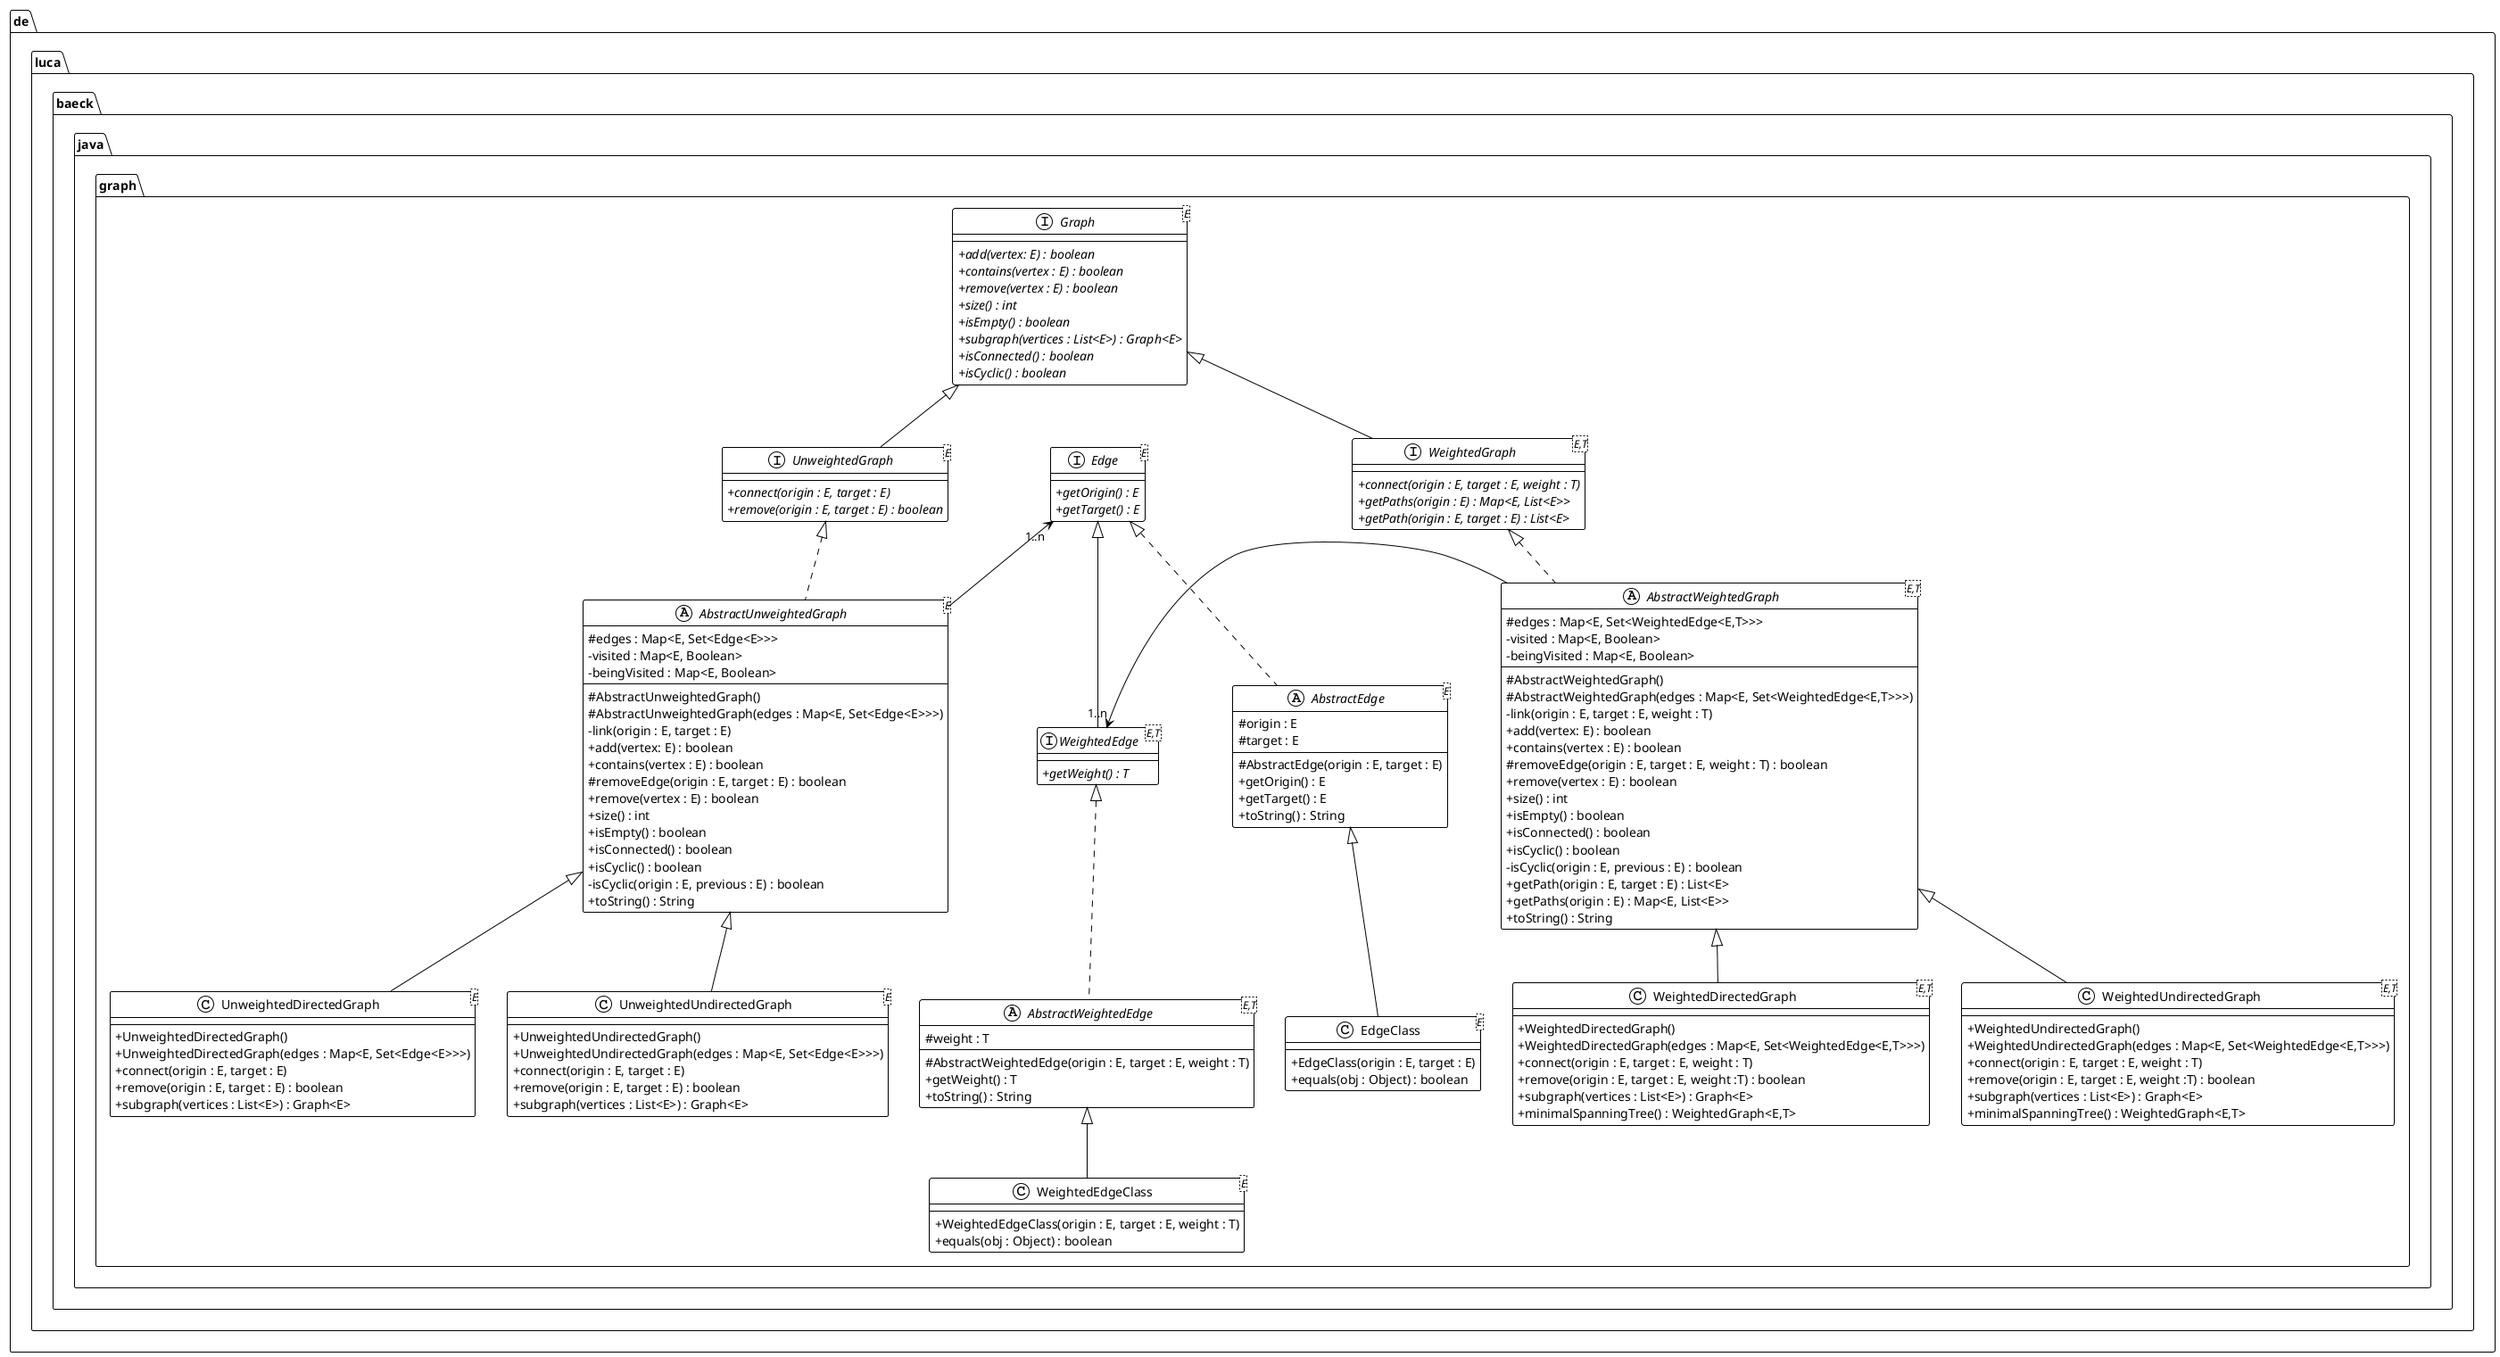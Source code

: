 @startuml graph

!theme plain
skinparam classAttributeIconSize 0

package de.luca.baeck.java.graph {

    interface Graph<E> {

        + {abstract} add(vertex: E) : boolean
        + {abstract} contains(vertex : E) : boolean
        + {abstract} remove(vertex : E) : boolean
        + {abstract} size() : int 
        + {abstract} isEmpty() : boolean
        + {abstract} subgraph(vertices : List<E>) : Graph<E>
        + {abstract} isConnected() : boolean
        + {abstract} isCyclic() : boolean 

    }

    interface UnweightedGraph<E> {

        + {abstract} connect(origin : E, target : E)
        + {abstract} remove(origin : E, target : E) : boolean

    }

    interface WeightedGraph<E,T> {

        + {abstract} connect(origin : E, target : E, weight : T)
        + {abstract} getPaths(origin : E) : Map<E, List<E>>
        + {abstract} getPath(origin : E, target : E) : List<E>

    }

    abstract AbstractWeightedGraph<E,T> {

        # edges : Map<E, Set<WeightedEdge<E,T>>>
        - visited : Map<E, Boolean>
        - beingVisited : Map<E, Boolean>

        # AbstractWeightedGraph()
        # AbstractWeightedGraph(edges : Map<E, Set<WeightedEdge<E,T>>>)
        - link(origin : E, target : E, weight : T)
        + add(vertex: E) : boolean
        + contains(vertex : E) : boolean
        # removeEdge(origin : E, target : E, weight : T) : boolean
        + remove(vertex : E) : boolean
        + size() : int 
        + isEmpty() : boolean
        + isConnected() : boolean
        + isCyclic() : boolean 
        - isCyclic(origin : E, previous : E) : boolean
        + getPath(origin : E, target : E) : List<E>
        + getPaths(origin : E) : Map<E, List<E>>
        + toString() : String
    
    }

    abstract AbstractUnweightedGraph<E> {
        # edges : Map<E, Set<Edge<E>>>
        - visited : Map<E, Boolean>
        - beingVisited : Map<E, Boolean>

        # AbstractUnweightedGraph()
        # AbstractUnweightedGraph(edges : Map<E, Set<Edge<E>>>)
        - link(origin : E, target : E)
        + add(vertex: E) : boolean
        + contains(vertex : E) : boolean
        # removeEdge(origin : E, target : E) : boolean
        + remove(vertex : E) : boolean
        + size() : int 
        + isEmpty() : boolean
        + isConnected() : boolean
        + isCyclic() : boolean 
        - isCyclic(origin : E, previous : E) : boolean
        + toString() : String
    }

    class UnweightedDirectedGraph<E> {

        + UnweightedDirectedGraph()
        + UnweightedDirectedGraph(edges : Map<E, Set<Edge<E>>>)
        + connect(origin : E, target : E)
        + remove(origin : E, target : E) : boolean
        + subgraph(vertices : List<E>) : Graph<E>

    }

    class WeightedDirectedGraph<E,T> {

        + WeightedDirectedGraph()
        + WeightedDirectedGraph(edges : Map<E, Set<WeightedEdge<E,T>>>)
        + connect(origin : E, target : E, weight : T)
        + remove(origin : E, target : E, weight :T) : boolean
        + subgraph(vertices : List<E>) : Graph<E>
        + minimalSpanningTree() : WeightedGraph<E,T>

    }

    class UnweightedUndirectedGraph<E> {

        + UnweightedUndirectedGraph()
        + UnweightedUndirectedGraph(edges : Map<E, Set<Edge<E>>>)
        + connect(origin : E, target : E)
        + remove(origin : E, target : E) : boolean
        + subgraph(vertices : List<E>) : Graph<E>

    }

    class WeightedUndirectedGraph<E,T> {

        + WeightedUndirectedGraph()
        + WeightedUndirectedGraph(edges : Map<E, Set<WeightedEdge<E,T>>>)
        + connect(origin : E, target : E, weight : T)
        + remove(origin : E, target : E, weight :T) : boolean
        + subgraph(vertices : List<E>) : Graph<E>
        + minimalSpanningTree() : WeightedGraph<E,T>
        
    }

    interface Edge<E> {

        + {abstract} getOrigin() : E
        + {abstract} getTarget() : E

    }

    interface WeightedEdge<E,T> {

        + {abstract} getWeight() : T
        
    }

    abstract AbstractEdge<E> {

        # origin : E
        # target : E

        # AbstractEdge(origin : E, target : E)
        + getOrigin() : E
        + getTarget() : E
        + toString() : String

    }

    abstract AbstractWeightedEdge<E,T> {
        
        # weight : T

        # AbstractWeightedEdge(origin : E, target : E, weight : T)
        + getWeight() : T
        + toString() : String

    }

    class EdgeClass<E> {

        + EdgeClass(origin : E, target : E)
        + equals(obj : Object) : boolean

    }

    class WeightedEdgeClass<E> {

        + WeightedEdgeClass(origin : E, target : E, weight : T)
        + equals(obj : Object) : boolean

    }

    Edge <|-- WeightedEdge
    WeightedEdge <|.. AbstractWeightedEdge
    Edge <|.. AbstractEdge
    AbstractEdge <|-- EdgeClass
    AbstractWeightedEdge <|-- WeightedEdgeClass

    Graph <|-- WeightedGraph
    Graph <|-- UnweightedGraph
    WeightedGraph <|.. AbstractWeightedGraph
    UnweightedGraph <|.. AbstractUnweightedGraph
    AbstractUnweightedGraph <|-- UnweightedDirectedGraph
    AbstractUnweightedGraph <|-- UnweightedUndirectedGraph
    AbstractWeightedGraph <|-- WeightedDirectedGraph
    AbstractWeightedGraph <|-- WeightedUndirectedGraph
    
    Edge "1..n"  <- AbstractUnweightedGraph
    WeightedEdge "1..n"  <- AbstractWeightedGraph
}

@enduml